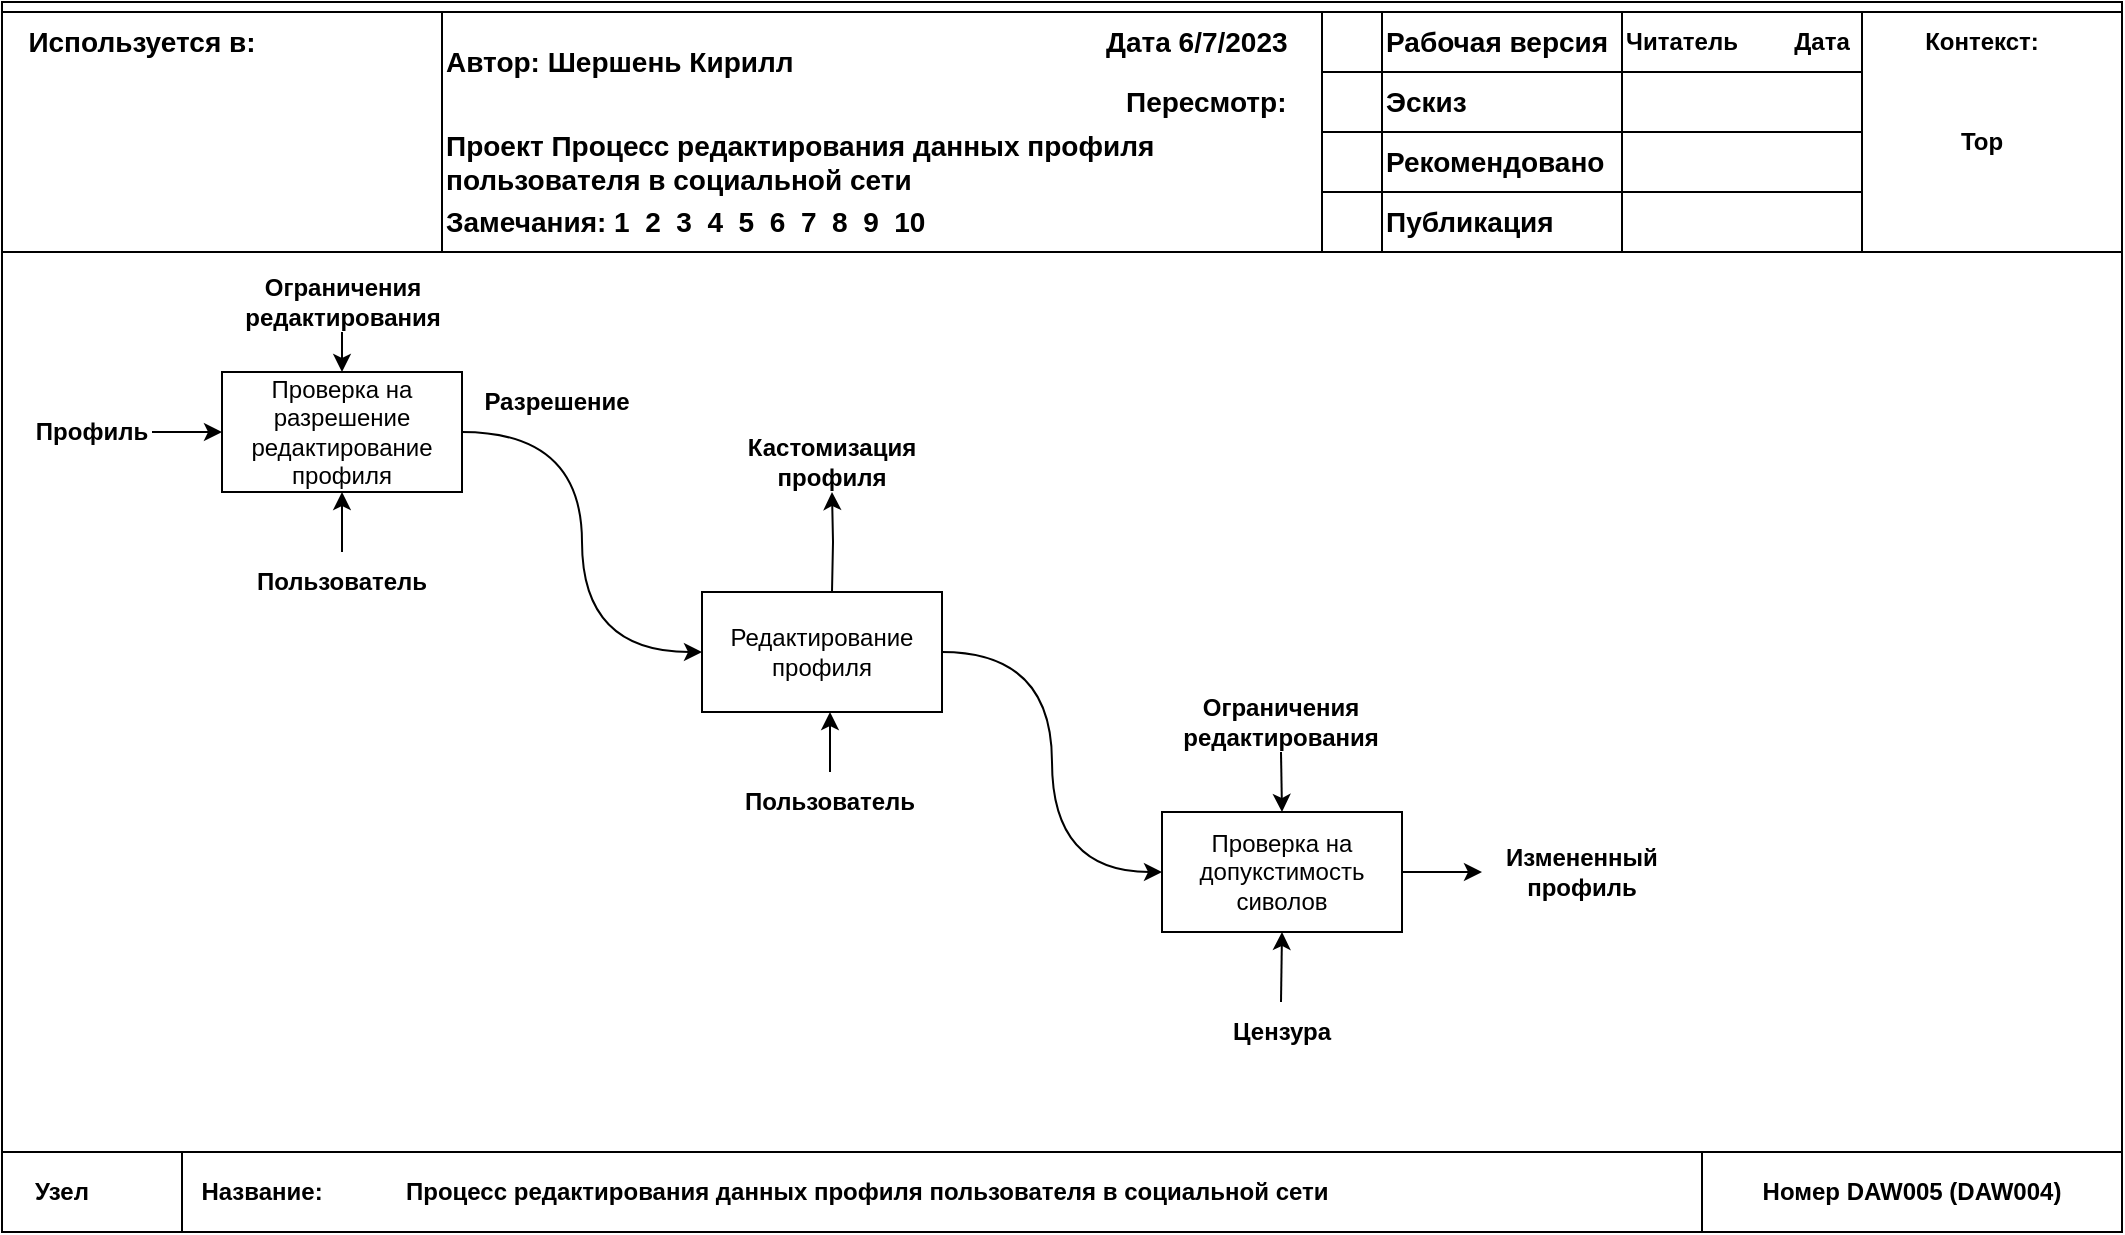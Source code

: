 <mxfile version="21.3.7" type="device">
  <diagram name="Страница 1" id="diLD5LzVFgRZqdGkdDWV">
    <mxGraphModel dx="1400" dy="777" grid="1" gridSize="10" guides="1" tooltips="1" connect="1" arrows="1" fold="1" page="1" pageScale="1" pageWidth="827" pageHeight="1169" math="1" shadow="0">
      <root>
        <mxCell id="0" />
        <mxCell id="1" parent="0" />
        <mxCell id="1RbmcxwVJJcCTUtlxGei-1" value="" style="rounded=0;whiteSpace=wrap;html=1;fontFamily=Helvetica;fontStyle=1" vertex="1" parent="1">
          <mxGeometry x="30" y="55" width="1060" height="610" as="geometry" />
        </mxCell>
        <mxCell id="1RbmcxwVJJcCTUtlxGei-2" value="" style="rounded=0;whiteSpace=wrap;html=1;fontFamily=Helvetica;fontStyle=1" vertex="1" parent="1">
          <mxGeometry x="30" y="60" width="1060" height="120" as="geometry" />
        </mxCell>
        <mxCell id="1RbmcxwVJJcCTUtlxGei-3" value="" style="rounded=0;whiteSpace=wrap;html=1;fontFamily=Helvetica;fontStyle=1" vertex="1" parent="1">
          <mxGeometry x="30" y="60" width="220" height="120" as="geometry" />
        </mxCell>
        <mxCell id="1RbmcxwVJJcCTUtlxGei-4" value="" style="rounded=0;whiteSpace=wrap;html=1;fontFamily=Helvetica;fontStyle=1" vertex="1" parent="1">
          <mxGeometry x="900" y="60" width="190" height="120" as="geometry" />
        </mxCell>
        <mxCell id="1RbmcxwVJJcCTUtlxGei-6" value="" style="rounded=0;whiteSpace=wrap;html=1;fontFamily=Helvetica;fontStyle=1" vertex="1" parent="1">
          <mxGeometry x="720" y="60" width="240" height="30" as="geometry" />
        </mxCell>
        <mxCell id="1RbmcxwVJJcCTUtlxGei-7" value="" style="rounded=0;whiteSpace=wrap;html=1;fontFamily=Helvetica;fontStyle=1" vertex="1" parent="1">
          <mxGeometry x="720" y="90" width="240" height="30" as="geometry" />
        </mxCell>
        <mxCell id="1RbmcxwVJJcCTUtlxGei-8" value="" style="rounded=0;whiteSpace=wrap;html=1;fontFamily=Helvetica;fontStyle=1" vertex="1" parent="1">
          <mxGeometry x="720" y="120" width="240" height="30" as="geometry" />
        </mxCell>
        <mxCell id="1RbmcxwVJJcCTUtlxGei-9" value="" style="rounded=0;whiteSpace=wrap;html=1;fontFamily=Helvetica;fontStyle=1" vertex="1" parent="1">
          <mxGeometry x="720" y="150" width="240" height="30" as="geometry" />
        </mxCell>
        <mxCell id="1RbmcxwVJJcCTUtlxGei-12" value="" style="rounded=0;whiteSpace=wrap;html=1;fontFamily=Helvetica;fontStyle=1" vertex="1" parent="1">
          <mxGeometry x="690" y="60" width="30" height="30" as="geometry" />
        </mxCell>
        <mxCell id="1RbmcxwVJJcCTUtlxGei-13" value="" style="rounded=0;whiteSpace=wrap;html=1;fontFamily=Helvetica;fontStyle=1" vertex="1" parent="1">
          <mxGeometry x="690" y="90" width="30" height="30" as="geometry" />
        </mxCell>
        <mxCell id="1RbmcxwVJJcCTUtlxGei-14" value="" style="rounded=0;whiteSpace=wrap;html=1;fontFamily=Helvetica;fontStyle=1" vertex="1" parent="1">
          <mxGeometry x="690" y="120" width="30" height="30" as="geometry" />
        </mxCell>
        <mxCell id="1RbmcxwVJJcCTUtlxGei-15" value="" style="rounded=0;whiteSpace=wrap;html=1;fontFamily=Helvetica;fontStyle=1" vertex="1" parent="1">
          <mxGeometry x="690" y="150" width="30" height="30" as="geometry" />
        </mxCell>
        <mxCell id="1RbmcxwVJJcCTUtlxGei-17" value="" style="rounded=0;whiteSpace=wrap;html=1;fontFamily=Helvetica;fontStyle=1" vertex="1" parent="1">
          <mxGeometry x="30" y="630" width="1060" height="40" as="geometry" />
        </mxCell>
        <mxCell id="1RbmcxwVJJcCTUtlxGei-18" value="Используется в:" style="text;html=1;strokeColor=none;fillColor=none;align=center;verticalAlign=middle;whiteSpace=wrap;rounded=0;fontSize=14;fontFamily=Helvetica;fontStyle=1" vertex="1" parent="1">
          <mxGeometry x="30" y="60" width="140" height="30" as="geometry" />
        </mxCell>
        <mxCell id="1RbmcxwVJJcCTUtlxGei-21" value="Автор: Шершень Кирилл" style="text;html=1;strokeColor=none;fillColor=none;align=left;verticalAlign=middle;whiteSpace=wrap;rounded=0;fontSize=14;fontFamily=Helvetica;fontStyle=1" vertex="1" parent="1">
          <mxGeometry x="250" y="70" width="250" height="30" as="geometry" />
        </mxCell>
        <mxCell id="1RbmcxwVJJcCTUtlxGei-22" value="Проект Процесс редактирования данных профиля пользователя в социальной сети" style="text;html=1;strokeColor=none;fillColor=none;align=left;verticalAlign=middle;whiteSpace=wrap;rounded=0;fontSize=14;fontFamily=Helvetica;fontStyle=1" vertex="1" parent="1">
          <mxGeometry x="250" y="120" width="440" height="30" as="geometry" />
        </mxCell>
        <mxCell id="1RbmcxwVJJcCTUtlxGei-23" value="Дата 6/7/2023" style="text;html=1;strokeColor=none;fillColor=none;align=left;verticalAlign=middle;whiteSpace=wrap;rounded=0;fontSize=14;fontFamily=Helvetica;fontStyle=1" vertex="1" parent="1">
          <mxGeometry x="580" y="60" width="120" height="30" as="geometry" />
        </mxCell>
        <mxCell id="1RbmcxwVJJcCTUtlxGei-24" value="Пересмотр:" style="text;html=1;strokeColor=none;fillColor=none;align=left;verticalAlign=middle;whiteSpace=wrap;rounded=0;fontSize=14;fontFamily=Helvetica;fontStyle=1" vertex="1" parent="1">
          <mxGeometry x="590" y="90" width="120" height="30" as="geometry" />
        </mxCell>
        <mxCell id="1RbmcxwVJJcCTUtlxGei-25" value="Рабочая версия" style="text;html=1;strokeColor=none;fillColor=none;align=left;verticalAlign=middle;whiteSpace=wrap;rounded=0;fontSize=14;fontFamily=Helvetica;fontStyle=1" vertex="1" parent="1">
          <mxGeometry x="720" y="60" width="120" height="30" as="geometry" />
        </mxCell>
        <mxCell id="1RbmcxwVJJcCTUtlxGei-26" value="Эскиз" style="text;html=1;strokeColor=none;fillColor=none;align=left;verticalAlign=middle;whiteSpace=wrap;rounded=0;fontSize=14;fontFamily=Helvetica;fontStyle=1" vertex="1" parent="1">
          <mxGeometry x="720" y="90" width="120" height="30" as="geometry" />
        </mxCell>
        <mxCell id="1RbmcxwVJJcCTUtlxGei-27" value="Рекомендовано" style="text;html=1;strokeColor=none;fillColor=none;align=left;verticalAlign=middle;whiteSpace=wrap;rounded=0;fontSize=14;fontFamily=Helvetica;fontStyle=1" vertex="1" parent="1">
          <mxGeometry x="720" y="120" width="120" height="30" as="geometry" />
        </mxCell>
        <mxCell id="1RbmcxwVJJcCTUtlxGei-28" value="Публикация" style="text;html=1;strokeColor=none;fillColor=none;align=left;verticalAlign=middle;whiteSpace=wrap;rounded=0;fontSize=14;fontFamily=Helvetica;fontStyle=1" vertex="1" parent="1">
          <mxGeometry x="720" y="150" width="120" height="30" as="geometry" />
        </mxCell>
        <mxCell id="1RbmcxwVJJcCTUtlxGei-29" value="" style="rounded=0;whiteSpace=wrap;html=1;fontFamily=Helvetica;fontStyle=1" vertex="1" parent="1">
          <mxGeometry x="840" y="150" width="120" height="30" as="geometry" />
        </mxCell>
        <mxCell id="1RbmcxwVJJcCTUtlxGei-30" value="" style="rounded=0;whiteSpace=wrap;html=1;fontFamily=Helvetica;fontStyle=1" vertex="1" parent="1">
          <mxGeometry x="840" y="120" width="120" height="30" as="geometry" />
        </mxCell>
        <mxCell id="1RbmcxwVJJcCTUtlxGei-31" value="" style="rounded=0;whiteSpace=wrap;html=1;fontFamily=Helvetica;fontStyle=1" vertex="1" parent="1">
          <mxGeometry x="840" y="90" width="120" height="30" as="geometry" />
        </mxCell>
        <mxCell id="1RbmcxwVJJcCTUtlxGei-32" value="" style="rounded=0;whiteSpace=wrap;html=1;fontFamily=Helvetica;fontStyle=1" vertex="1" parent="1">
          <mxGeometry x="840" y="60" width="120" height="30" as="geometry" />
        </mxCell>
        <mxCell id="1RbmcxwVJJcCTUtlxGei-33" value="Читатель" style="text;html=1;strokeColor=none;fillColor=none;align=center;verticalAlign=middle;whiteSpace=wrap;rounded=0;fontFamily=Helvetica;fontStyle=1" vertex="1" parent="1">
          <mxGeometry x="840" y="60" width="60" height="30" as="geometry" />
        </mxCell>
        <mxCell id="1RbmcxwVJJcCTUtlxGei-35" value="Дата" style="text;html=1;strokeColor=none;fillColor=none;align=center;verticalAlign=middle;whiteSpace=wrap;rounded=0;fontFamily=Helvetica;fontStyle=1" vertex="1" parent="1">
          <mxGeometry x="910" y="60" width="60" height="30" as="geometry" />
        </mxCell>
        <mxCell id="1RbmcxwVJJcCTUtlxGei-36" value="Контекст:" style="text;html=1;strokeColor=none;fillColor=none;align=center;verticalAlign=middle;whiteSpace=wrap;rounded=0;fontFamily=Helvetica;fontStyle=1" vertex="1" parent="1">
          <mxGeometry x="990" y="60" width="60" height="30" as="geometry" />
        </mxCell>
        <mxCell id="1RbmcxwVJJcCTUtlxGei-37" value="Top" style="text;html=1;strokeColor=none;fillColor=none;align=center;verticalAlign=middle;whiteSpace=wrap;rounded=0;fontFamily=Helvetica;fontStyle=1" vertex="1" parent="1">
          <mxGeometry x="990" y="110" width="60" height="30" as="geometry" />
        </mxCell>
        <mxCell id="1RbmcxwVJJcCTUtlxGei-38" value="Замечания: 1&amp;nbsp; 2&amp;nbsp; 3&amp;nbsp; 4&amp;nbsp; 5&amp;nbsp; 6&amp;nbsp; 7&amp;nbsp; 8&amp;nbsp; 9&amp;nbsp; 10" style="text;html=1;strokeColor=none;fillColor=none;align=left;verticalAlign=middle;whiteSpace=wrap;rounded=0;fontSize=14;fontFamily=Helvetica;fontStyle=1" vertex="1" parent="1">
          <mxGeometry x="250" y="150" width="440" height="30" as="geometry" />
        </mxCell>
        <mxCell id="1RbmcxwVJJcCTUtlxGei-39" value="" style="rounded=0;whiteSpace=wrap;html=1;fontFamily=Helvetica;fontStyle=1" vertex="1" parent="1">
          <mxGeometry x="30" y="630" width="90" height="40" as="geometry" />
        </mxCell>
        <mxCell id="1RbmcxwVJJcCTUtlxGei-40" value="Узел" style="text;html=1;strokeColor=none;fillColor=none;align=center;verticalAlign=middle;whiteSpace=wrap;rounded=0;fontFamily=Helvetica;fontStyle=1" vertex="1" parent="1">
          <mxGeometry x="30" y="635" width="60" height="30" as="geometry" />
        </mxCell>
        <mxCell id="1RbmcxwVJJcCTUtlxGei-43" value="Процесс редактирования данных профиля пользователя в социальной сети" style="text;html=1;strokeColor=none;fillColor=none;align=left;verticalAlign=middle;whiteSpace=wrap;rounded=0;fontFamily=Helvetica;fontStyle=1" vertex="1" parent="1">
          <mxGeometry x="230" y="635" width="520" height="30" as="geometry" />
        </mxCell>
        <mxCell id="1RbmcxwVJJcCTUtlxGei-44" value="Название:" style="text;html=1;strokeColor=none;fillColor=none;align=center;verticalAlign=middle;whiteSpace=wrap;rounded=0;fontFamily=Helvetica;fontStyle=1" vertex="1" parent="1">
          <mxGeometry x="130" y="635" width="60" height="30" as="geometry" />
        </mxCell>
        <mxCell id="1RbmcxwVJJcCTUtlxGei-45" value="" style="rounded=0;whiteSpace=wrap;html=1;fontFamily=Helvetica;fontStyle=1" vertex="1" parent="1">
          <mxGeometry x="880" y="630" width="210" height="40" as="geometry" />
        </mxCell>
        <mxCell id="1RbmcxwVJJcCTUtlxGei-46" value="Номер DAW005 (DAW004)" style="text;html=1;strokeColor=none;fillColor=none;align=center;verticalAlign=middle;whiteSpace=wrap;rounded=0;fontFamily=Helvetica;fontStyle=1" vertex="1" parent="1">
          <mxGeometry x="890" y="635" width="190" height="30" as="geometry" />
        </mxCell>
        <mxCell id="1RbmcxwVJJcCTUtlxGei-76" style="edgeStyle=orthogonalEdgeStyle;rounded=0;orthogonalLoop=1;jettySize=auto;html=1;exitX=1;exitY=0.5;exitDx=0;exitDy=0;entryX=0;entryY=0.5;entryDx=0;entryDy=0;curved=1;" edge="1" parent="1" source="1RbmcxwVJJcCTUtlxGei-62" target="1RbmcxwVJJcCTUtlxGei-75">
          <mxGeometry relative="1" as="geometry" />
        </mxCell>
        <mxCell id="1RbmcxwVJJcCTUtlxGei-62" value="Проверка на разрешение редактирование профиля" style="rounded=0;whiteSpace=wrap;html=1;" vertex="1" parent="1">
          <mxGeometry x="140" y="240" width="120" height="60" as="geometry" />
        </mxCell>
        <mxCell id="1RbmcxwVJJcCTUtlxGei-68" style="edgeStyle=orthogonalEdgeStyle;rounded=0;orthogonalLoop=1;jettySize=auto;html=1;exitX=1;exitY=0.5;exitDx=0;exitDy=0;entryX=0;entryY=0.5;entryDx=0;entryDy=0;" edge="1" parent="1" source="1RbmcxwVJJcCTUtlxGei-65" target="1RbmcxwVJJcCTUtlxGei-62">
          <mxGeometry relative="1" as="geometry" />
        </mxCell>
        <mxCell id="1RbmcxwVJJcCTUtlxGei-65" value="Профиль" style="text;html=1;strokeColor=none;fillColor=none;align=center;verticalAlign=middle;whiteSpace=wrap;rounded=0;fontFamily=Helvetica;fontStyle=1" vertex="1" parent="1">
          <mxGeometry x="45" y="255" width="60" height="30" as="geometry" />
        </mxCell>
        <mxCell id="1RbmcxwVJJcCTUtlxGei-72" style="edgeStyle=orthogonalEdgeStyle;rounded=0;orthogonalLoop=1;jettySize=auto;html=1;exitX=0.5;exitY=1;exitDx=0;exitDy=0;entryX=0.5;entryY=0;entryDx=0;entryDy=0;" edge="1" parent="1" source="1RbmcxwVJJcCTUtlxGei-70" target="1RbmcxwVJJcCTUtlxGei-62">
          <mxGeometry relative="1" as="geometry" />
        </mxCell>
        <mxCell id="1RbmcxwVJJcCTUtlxGei-70" value="Ограничения&lt;br&gt;редактирования" style="text;html=1;strokeColor=none;fillColor=none;align=center;verticalAlign=middle;whiteSpace=wrap;rounded=0;fontFamily=Helvetica;fontStyle=1" vertex="1" parent="1">
          <mxGeometry x="152.5" y="190" width="95" height="30" as="geometry" />
        </mxCell>
        <mxCell id="1RbmcxwVJJcCTUtlxGei-74" style="edgeStyle=orthogonalEdgeStyle;rounded=0;orthogonalLoop=1;jettySize=auto;html=1;exitX=0.5;exitY=0;exitDx=0;exitDy=0;entryX=0.5;entryY=1;entryDx=0;entryDy=0;" edge="1" parent="1" source="1RbmcxwVJJcCTUtlxGei-73" target="1RbmcxwVJJcCTUtlxGei-62">
          <mxGeometry relative="1" as="geometry" />
        </mxCell>
        <mxCell id="1RbmcxwVJJcCTUtlxGei-73" value="Пользователь" style="text;html=1;strokeColor=none;fillColor=none;align=center;verticalAlign=middle;whiteSpace=wrap;rounded=0;fontFamily=Helvetica;fontStyle=1" vertex="1" parent="1">
          <mxGeometry x="170" y="330" width="60" height="30" as="geometry" />
        </mxCell>
        <mxCell id="1RbmcxwVJJcCTUtlxGei-85" style="edgeStyle=orthogonalEdgeStyle;rounded=0;orthogonalLoop=1;jettySize=auto;html=1;exitX=1;exitY=0.5;exitDx=0;exitDy=0;entryX=0;entryY=0.5;entryDx=0;entryDy=0;curved=1;" edge="1" parent="1" source="1RbmcxwVJJcCTUtlxGei-75" target="1RbmcxwVJJcCTUtlxGei-83">
          <mxGeometry relative="1" as="geometry" />
        </mxCell>
        <mxCell id="1RbmcxwVJJcCTUtlxGei-75" value="Редактирование профиля" style="rounded=0;whiteSpace=wrap;html=1;" vertex="1" parent="1">
          <mxGeometry x="380" y="350" width="120" height="60" as="geometry" />
        </mxCell>
        <mxCell id="1RbmcxwVJJcCTUtlxGei-77" value="Разрешение" style="text;html=1;strokeColor=none;fillColor=none;align=center;verticalAlign=middle;whiteSpace=wrap;rounded=0;fontFamily=Helvetica;fontStyle=1" vertex="1" parent="1">
          <mxGeometry x="260" y="240" width="95" height="30" as="geometry" />
        </mxCell>
        <mxCell id="1RbmcxwVJJcCTUtlxGei-78" style="edgeStyle=orthogonalEdgeStyle;rounded=0;orthogonalLoop=1;jettySize=auto;html=1;exitX=0.5;exitY=0;exitDx=0;exitDy=0;entryX=0.5;entryY=1;entryDx=0;entryDy=0;" edge="1" parent="1" source="1RbmcxwVJJcCTUtlxGei-79">
          <mxGeometry relative="1" as="geometry">
            <mxPoint x="444" y="410" as="targetPoint" />
          </mxGeometry>
        </mxCell>
        <mxCell id="1RbmcxwVJJcCTUtlxGei-79" value="Пользователь" style="text;html=1;strokeColor=none;fillColor=none;align=center;verticalAlign=middle;whiteSpace=wrap;rounded=0;fontFamily=Helvetica;fontStyle=1" vertex="1" parent="1">
          <mxGeometry x="414" y="440" width="60" height="30" as="geometry" />
        </mxCell>
        <mxCell id="1RbmcxwVJJcCTUtlxGei-80" style="edgeStyle=orthogonalEdgeStyle;rounded=0;orthogonalLoop=1;jettySize=auto;html=1;exitX=0.25;exitY=0;exitDx=0;exitDy=0;" edge="1" parent="1" target="1RbmcxwVJJcCTUtlxGei-82">
          <mxGeometry relative="1" as="geometry">
            <mxPoint x="445" y="350" as="sourcePoint" />
          </mxGeometry>
        </mxCell>
        <mxCell id="1RbmcxwVJJcCTUtlxGei-82" value="Кастомизация профиля" style="text;html=1;strokeColor=none;fillColor=none;align=center;verticalAlign=middle;whiteSpace=wrap;rounded=0;fontFamily=Helvetica;fontStyle=1" vertex="1" parent="1">
          <mxGeometry x="400" y="270" width="90" height="30" as="geometry" />
        </mxCell>
        <mxCell id="1RbmcxwVJJcCTUtlxGei-94" style="edgeStyle=orthogonalEdgeStyle;rounded=0;orthogonalLoop=1;jettySize=auto;html=1;exitX=1;exitY=0.5;exitDx=0;exitDy=0;entryX=0;entryY=0.5;entryDx=0;entryDy=0;" edge="1" parent="1" source="1RbmcxwVJJcCTUtlxGei-83" target="1RbmcxwVJJcCTUtlxGei-93">
          <mxGeometry relative="1" as="geometry" />
        </mxCell>
        <mxCell id="1RbmcxwVJJcCTUtlxGei-83" value="Проверка на допукстимость сиволов" style="rounded=0;whiteSpace=wrap;html=1;" vertex="1" parent="1">
          <mxGeometry x="610" y="460" width="120" height="60" as="geometry" />
        </mxCell>
        <mxCell id="1RbmcxwVJJcCTUtlxGei-87" style="edgeStyle=orthogonalEdgeStyle;rounded=0;orthogonalLoop=1;jettySize=auto;html=1;exitX=0.5;exitY=1;exitDx=0;exitDy=0;entryX=0.5;entryY=0;entryDx=0;entryDy=0;" edge="1" parent="1" source="1RbmcxwVJJcCTUtlxGei-84" target="1RbmcxwVJJcCTUtlxGei-83">
          <mxGeometry relative="1" as="geometry" />
        </mxCell>
        <mxCell id="1RbmcxwVJJcCTUtlxGei-84" value="Ограничения&lt;br&gt;редактирования" style="text;html=1;strokeColor=none;fillColor=none;align=center;verticalAlign=middle;whiteSpace=wrap;rounded=0;fontFamily=Helvetica;fontStyle=1" vertex="1" parent="1">
          <mxGeometry x="622" y="400" width="95" height="30" as="geometry" />
        </mxCell>
        <mxCell id="1RbmcxwVJJcCTUtlxGei-90" style="edgeStyle=orthogonalEdgeStyle;rounded=0;orthogonalLoop=1;jettySize=auto;html=1;exitX=0.5;exitY=0;exitDx=0;exitDy=0;entryX=0.5;entryY=1;entryDx=0;entryDy=0;" edge="1" parent="1" source="1RbmcxwVJJcCTUtlxGei-89" target="1RbmcxwVJJcCTUtlxGei-83">
          <mxGeometry relative="1" as="geometry" />
        </mxCell>
        <mxCell id="1RbmcxwVJJcCTUtlxGei-89" value="Цензура" style="text;html=1;strokeColor=none;fillColor=none;align=center;verticalAlign=middle;whiteSpace=wrap;rounded=0;fontFamily=Helvetica;fontStyle=1" vertex="1" parent="1">
          <mxGeometry x="639.5" y="555" width="60" height="30" as="geometry" />
        </mxCell>
        <mxCell id="1RbmcxwVJJcCTUtlxGei-93" value="Измененный профиль" style="text;html=1;strokeColor=none;fillColor=none;align=center;verticalAlign=middle;whiteSpace=wrap;rounded=0;fontFamily=Helvetica;fontStyle=1" vertex="1" parent="1">
          <mxGeometry x="770" y="475" width="100" height="30" as="geometry" />
        </mxCell>
      </root>
    </mxGraphModel>
  </diagram>
</mxfile>
